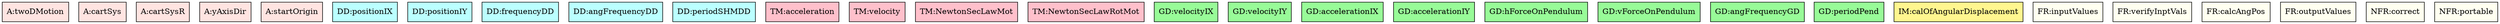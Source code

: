 digraph avsall {


	twoDMotion	[shape=box, color=black, style=filled, fillcolor=mistyrose, label="A:twoDMotion"];
	cartSys	[shape=box, color=black, style=filled, fillcolor=mistyrose, label="A:cartSys"];
	cartSysR	[shape=box, color=black, style=filled, fillcolor=mistyrose, label="A:cartSysR"];
	yAxisDir	[shape=box, color=black, style=filled, fillcolor=mistyrose, label="A:yAxisDir"];
	startOrigin	[shape=box, color=black, style=filled, fillcolor=mistyrose, label="A:startOrigin"];

	subgraph A {
	rank="same"
	{twoDMotion, cartSys, cartSysR, yAxisDir, startOrigin}
	}

	ixPos	[shape=box, color=black, style=filled, fillcolor=paleturquoise1, label="DD:positionIX"];
	iyPos	[shape=box, color=black, style=filled, fillcolor=paleturquoise1, label="DD:positionIY"];
	frequency	[shape=box, color=black, style=filled, fillcolor=paleturquoise1, label="DD:frequencyDD"];
	angularFrequency	[shape=box, color=black, style=filled, fillcolor=paleturquoise1, label="DD:angFrequencyDD"];
	period	[shape=box, color=black, style=filled, fillcolor=paleturquoise1, label="DD:periodSHMDD"];

	subgraph DD {
	rank="same"
	{ixPos, iyPos, frequency, angularFrequency, period}
	}

	accelerationTMMK	[shape=box, color=black, style=filled, fillcolor=pink, label="TM:acceleration"];
	velocityTMMK	[shape=box, color=black, style=filled, fillcolor=pink, label="TM:velocity"];
	newtonSLMK	[shape=box, color=black, style=filled, fillcolor=pink, label="TM:NewtonSecLawMot"];
	newtonSLRMK	[shape=box, color=black, style=filled, fillcolor=pink, label="TM:NewtonSecLawRotMot"];

	subgraph TM {
	rank="same"
	{accelerationTMMK, velocityTMMK, newtonSLMK, newtonSLRMK}
	}

	xVelMK	[shape=box, color=black, style=filled, fillcolor=palegreen, label="GD:velocityIX"];
	yVelMK	[shape=box, color=black, style=filled, fillcolor=palegreen, label="GD:velocityIY"];
	xScalAccMK	[shape=box, color=black, style=filled, fillcolor=palegreen, label="GD:accelerationIX"];
	yScalAccMK	[shape=box, color=black, style=filled, fillcolor=palegreen, label="GD:accelerationIY"];
	hForceOnPendulumMK	[shape=box, color=black, style=filled, fillcolor=palegreen, label="GD:hForceOnPendulum"];
	vForceOnPendulumMK	[shape=box, color=black, style=filled, fillcolor=palegreen, label="GD:vForceOnPendulum"];
	angFrequencyGDMK	[shape=box, color=black, style=filled, fillcolor=palegreen, label="GD:angFrequencyGD"];
	periodPendGDMK	[shape=box, color=black, style=filled, fillcolor=palegreen, label="GD:periodPend"];

	subgraph GD {
	rank="same"
	{xVelMK, yVelMK, xScalAccMK, yScalAccMK, hForceOnPendulumMK, vForceOnPendulumMK, angFrequencyGDMK, periodPendGDMK}
	}

	angularDisplacementIMMK	[shape=box, color=black, style=filled, fillcolor=khaki1, label="IM:calOfAngularDisplacement"];

	subgraph IM {
	rank="same"
	{angularDisplacementIMMK}
	}

	inputValues	[shape=box, color=black, style=filled, fillcolor=ivory, label="FR:inputValues"];
	verifyInptVals	[shape=box, color=black, style=filled, fillcolor=ivory, label="FR:verifyInptVals"];
	calcAngPos	[shape=box, color=black, style=filled, fillcolor=ivory, label="FR:calcAngPos"];
	outputValues	[shape=box, color=black, style=filled, fillcolor=ivory, label="FR:outputValues"];
	correct	[shape=box, color=black, style=filled, fillcolor=ivory, label="NFR:correct"];
	portable	[shape=box, color=black, style=filled, fillcolor=ivory, label="NFR:portable"];

	subgraph FR {
	rank="same"
	{inputValues, verifyInptVals, calcAngPos, outputValues, correct, portable}
	}

}
